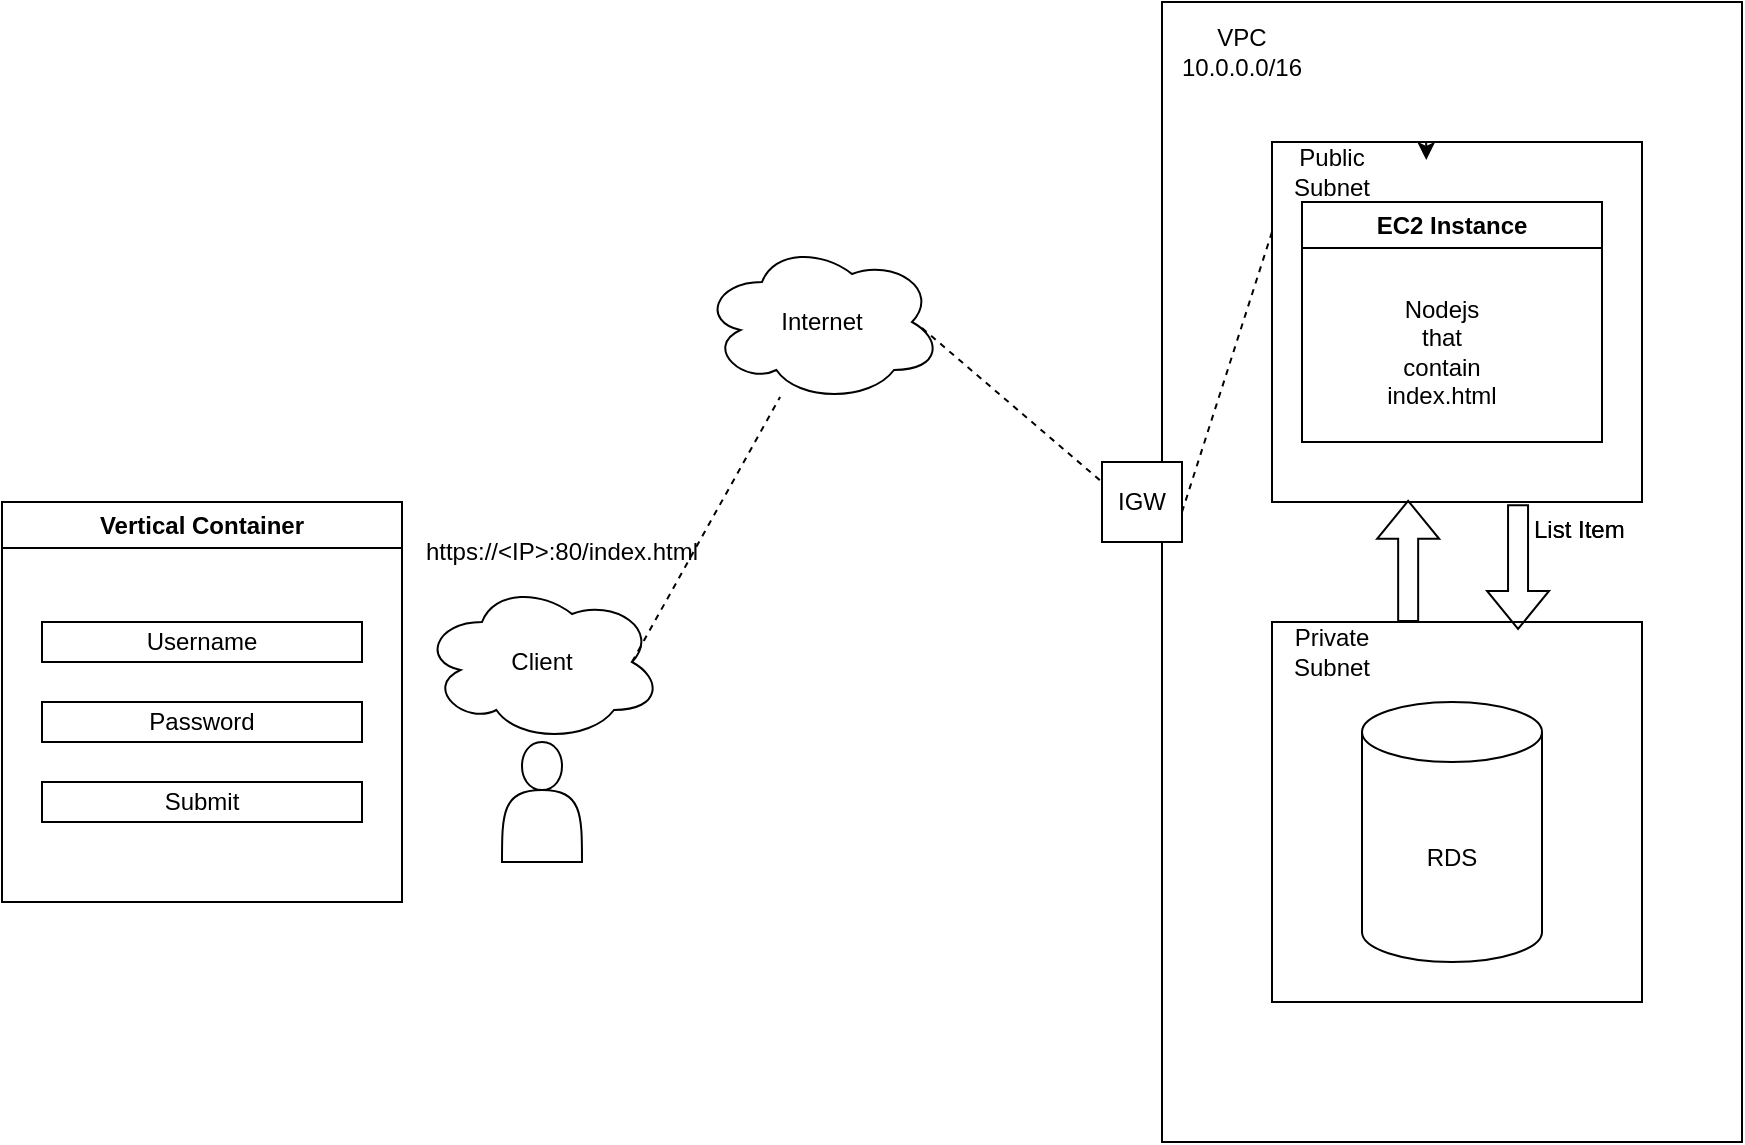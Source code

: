 <mxfile version="28.0.4">
  <diagram name="Page-1" id="9QlPkekAZCgTwEwsu_5-">
    <mxGraphModel dx="2253" dy="759" grid="1" gridSize="10" guides="1" tooltips="1" connect="1" arrows="1" fold="1" page="1" pageScale="1" pageWidth="827" pageHeight="1169" math="0" shadow="0">
      <root>
        <mxCell id="0" />
        <mxCell id="1" parent="0" />
        <mxCell id="nu_-jVytRxxYzVt29CwJ-1" value="Client" style="ellipse;shape=cloud;whiteSpace=wrap;html=1;" vertex="1" parent="1">
          <mxGeometry y="310" width="120" height="80" as="geometry" />
        </mxCell>
        <mxCell id="nu_-jVytRxxYzVt29CwJ-2" value="https://&amp;lt;IP&amp;gt;:80/index.html" style="text;html=1;align=center;verticalAlign=middle;whiteSpace=wrap;rounded=0;" vertex="1" parent="1">
          <mxGeometry x="40" y="280" width="60" height="30" as="geometry" />
        </mxCell>
        <mxCell id="nu_-jVytRxxYzVt29CwJ-3" value="" style="rounded=0;whiteSpace=wrap;html=1;align=left;" vertex="1" parent="1">
          <mxGeometry x="370" y="20" width="290" height="570" as="geometry" />
        </mxCell>
        <mxCell id="nu_-jVytRxxYzVt29CwJ-4" value="VPC 10.0.0.0/16" style="text;html=1;align=center;verticalAlign=middle;whiteSpace=wrap;rounded=0;" vertex="1" parent="1">
          <mxGeometry x="380" y="30" width="60" height="30" as="geometry" />
        </mxCell>
        <mxCell id="nu_-jVytRxxYzVt29CwJ-5" value="IGW" style="whiteSpace=wrap;html=1;aspect=fixed;" vertex="1" parent="1">
          <mxGeometry x="340" y="250" width="40" height="40" as="geometry" />
        </mxCell>
        <mxCell id="nu_-jVytRxxYzVt29CwJ-6" value="" style="rounded=0;whiteSpace=wrap;html=1;" vertex="1" parent="1">
          <mxGeometry x="425" y="90" width="185" height="180" as="geometry" />
        </mxCell>
        <mxCell id="nu_-jVytRxxYzVt29CwJ-7" value="" style="rounded=0;whiteSpace=wrap;html=1;" vertex="1" parent="1">
          <mxGeometry x="425" y="330" width="185" height="190" as="geometry" />
        </mxCell>
        <mxCell id="nu_-jVytRxxYzVt29CwJ-9" value="RDS" style="shape=cylinder3;whiteSpace=wrap;html=1;boundedLbl=1;backgroundOutline=1;size=15;" vertex="1" parent="1">
          <mxGeometry x="470" y="370" width="90" height="130" as="geometry" />
        </mxCell>
        <mxCell id="nu_-jVytRxxYzVt29CwJ-10" value="EC2 Instance" style="swimlane;whiteSpace=wrap;html=1;" vertex="1" parent="1">
          <mxGeometry x="440" y="120" width="150" height="120" as="geometry" />
        </mxCell>
        <mxCell id="nu_-jVytRxxYzVt29CwJ-36" value="Nodejs that contain index.html" style="text;html=1;align=center;verticalAlign=middle;whiteSpace=wrap;rounded=0;" vertex="1" parent="nu_-jVytRxxYzVt29CwJ-10">
          <mxGeometry x="40" y="60" width="60" height="30" as="geometry" />
        </mxCell>
        <mxCell id="nu_-jVytRxxYzVt29CwJ-16" value="" style="endArrow=none;dashed=1;html=1;rounded=0;entryX=0;entryY=0.25;entryDx=0;entryDy=0;exitX=0.75;exitY=0;exitDx=0;exitDy=0;" edge="1" parent="1" target="nu_-jVytRxxYzVt29CwJ-6">
          <mxGeometry width="50" height="50" relative="1" as="geometry">
            <mxPoint x="380" y="275" as="sourcePoint" />
            <mxPoint x="440" y="180" as="targetPoint" />
          </mxGeometry>
        </mxCell>
        <mxCell id="nu_-jVytRxxYzVt29CwJ-19" style="edgeStyle=orthogonalEdgeStyle;rounded=0;orthogonalLoop=1;jettySize=auto;html=1;exitX=0.5;exitY=0;exitDx=0;exitDy=0;entryX=0.417;entryY=0.05;entryDx=0;entryDy=0;entryPerimeter=0;" edge="1" parent="1" source="nu_-jVytRxxYzVt29CwJ-6" target="nu_-jVytRxxYzVt29CwJ-6">
          <mxGeometry relative="1" as="geometry" />
        </mxCell>
        <mxCell id="nu_-jVytRxxYzVt29CwJ-21" value="Private Subnet" style="text;html=1;align=center;verticalAlign=middle;whiteSpace=wrap;rounded=0;" vertex="1" parent="1">
          <mxGeometry x="425" y="330" width="60" height="30" as="geometry" />
        </mxCell>
        <mxCell id="nu_-jVytRxxYzVt29CwJ-22" value="Public Subnet" style="text;html=1;align=center;verticalAlign=middle;whiteSpace=wrap;rounded=0;" vertex="1" parent="1">
          <mxGeometry x="425" y="90" width="60" height="30" as="geometry" />
        </mxCell>
        <mxCell id="nu_-jVytRxxYzVt29CwJ-25" value="" style="endArrow=none;dashed=1;html=1;rounded=0;exitX=0.875;exitY=0.5;exitDx=0;exitDy=0;exitPerimeter=0;" edge="1" parent="1" source="nu_-jVytRxxYzVt29CwJ-1" target="nu_-jVytRxxYzVt29CwJ-37">
          <mxGeometry width="50" height="50" relative="1" as="geometry">
            <mxPoint x="130" y="340" as="sourcePoint" />
            <mxPoint x="180" y="290" as="targetPoint" />
          </mxGeometry>
        </mxCell>
        <mxCell id="nu_-jVytRxxYzVt29CwJ-26" value="" style="shape=actor;whiteSpace=wrap;html=1;" vertex="1" parent="1">
          <mxGeometry x="40" y="390" width="40" height="60" as="geometry" />
        </mxCell>
        <mxCell id="nu_-jVytRxxYzVt29CwJ-27" value="" style="shape=flexArrow;endArrow=classic;html=1;rounded=0;entryX=0.368;entryY=0.994;entryDx=0;entryDy=0;entryPerimeter=0;exitX=0.368;exitY=0;exitDx=0;exitDy=0;exitPerimeter=0;" edge="1" parent="1" source="nu_-jVytRxxYzVt29CwJ-7" target="nu_-jVytRxxYzVt29CwJ-6">
          <mxGeometry width="50" height="50" relative="1" as="geometry">
            <mxPoint x="480" y="325" as="sourcePoint" />
            <mxPoint x="510" y="290" as="targetPoint" />
          </mxGeometry>
        </mxCell>
        <mxCell id="nu_-jVytRxxYzVt29CwJ-29" value="" style="shape=flexArrow;endArrow=classic;html=1;rounded=0;exitX=0.665;exitY=1.006;exitDx=0;exitDy=0;exitPerimeter=0;entryX=0.665;entryY=0.021;entryDx=0;entryDy=0;entryPerimeter=0;" edge="1" parent="1" source="nu_-jVytRxxYzVt29CwJ-6" target="nu_-jVytRxxYzVt29CwJ-7">
          <mxGeometry width="50" height="50" relative="1" as="geometry">
            <mxPoint x="550" y="275" as="sourcePoint" />
            <mxPoint x="550" y="324" as="targetPoint" />
          </mxGeometry>
        </mxCell>
        <mxCell id="nu_-jVytRxxYzVt29CwJ-30" value="List Item" style="text;strokeColor=none;fillColor=none;align=left;verticalAlign=top;spacingLeft=4;spacingRight=4;overflow=hidden;rotatable=0;points=[[0,0.5],[1,0.5]];portConstraint=eastwest;whiteSpace=wrap;html=1;" vertex="1" parent="1">
          <mxGeometry x="550" y="270" width="60" height="26" as="geometry" />
        </mxCell>
        <mxCell id="nu_-jVytRxxYzVt29CwJ-31" value="List Item" style="text;strokeColor=none;fillColor=none;align=left;verticalAlign=top;spacingLeft=4;spacingRight=4;overflow=hidden;rotatable=0;points=[[0,0.5],[1,0.5]];portConstraint=eastwest;whiteSpace=wrap;html=1;" vertex="1" parent="1">
          <mxGeometry x="550" y="270" width="60" height="26" as="geometry" />
        </mxCell>
        <mxCell id="nu_-jVytRxxYzVt29CwJ-32" value="Vertical Container" style="swimlane;whiteSpace=wrap;html=1;" vertex="1" parent="1">
          <mxGeometry x="-210" y="270" width="200" height="200" as="geometry" />
        </mxCell>
        <mxCell id="nu_-jVytRxxYzVt29CwJ-33" value="Username" style="rounded=0;whiteSpace=wrap;html=1;" vertex="1" parent="nu_-jVytRxxYzVt29CwJ-32">
          <mxGeometry x="20" y="60" width="160" height="20" as="geometry" />
        </mxCell>
        <mxCell id="nu_-jVytRxxYzVt29CwJ-34" value="Password" style="rounded=0;whiteSpace=wrap;html=1;" vertex="1" parent="nu_-jVytRxxYzVt29CwJ-32">
          <mxGeometry x="20" y="100" width="160" height="20" as="geometry" />
        </mxCell>
        <mxCell id="nu_-jVytRxxYzVt29CwJ-35" value="Submit" style="rounded=0;whiteSpace=wrap;html=1;" vertex="1" parent="nu_-jVytRxxYzVt29CwJ-32">
          <mxGeometry x="20" y="140" width="160" height="20" as="geometry" />
        </mxCell>
        <mxCell id="nu_-jVytRxxYzVt29CwJ-37" value="Internet" style="ellipse;shape=cloud;whiteSpace=wrap;html=1;" vertex="1" parent="1">
          <mxGeometry x="140" y="140" width="120" height="80" as="geometry" />
        </mxCell>
        <mxCell id="nu_-jVytRxxYzVt29CwJ-38" value="" style="endArrow=none;dashed=1;html=1;rounded=0;exitX=0.875;exitY=0.5;exitDx=0;exitDy=0;exitPerimeter=0;entryX=0;entryY=0.25;entryDx=0;entryDy=0;" edge="1" parent="1" target="nu_-jVytRxxYzVt29CwJ-5">
          <mxGeometry width="50" height="50" relative="1" as="geometry">
            <mxPoint x="250" y="183" as="sourcePoint" />
            <mxPoint x="324" y="50" as="targetPoint" />
          </mxGeometry>
        </mxCell>
      </root>
    </mxGraphModel>
  </diagram>
</mxfile>
